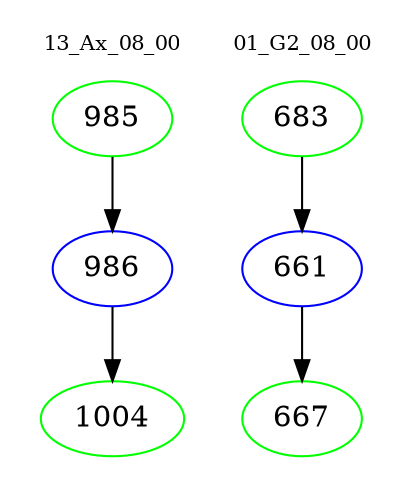digraph{
subgraph cluster_0 {
color = white
label = "13_Ax_08_00";
fontsize=10;
T0_985 [label="985", color="green"]
T0_985 -> T0_986 [color="black"]
T0_986 [label="986", color="blue"]
T0_986 -> T0_1004 [color="black"]
T0_1004 [label="1004", color="green"]
}
subgraph cluster_1 {
color = white
label = "01_G2_08_00";
fontsize=10;
T1_683 [label="683", color="green"]
T1_683 -> T1_661 [color="black"]
T1_661 [label="661", color="blue"]
T1_661 -> T1_667 [color="black"]
T1_667 [label="667", color="green"]
}
}
